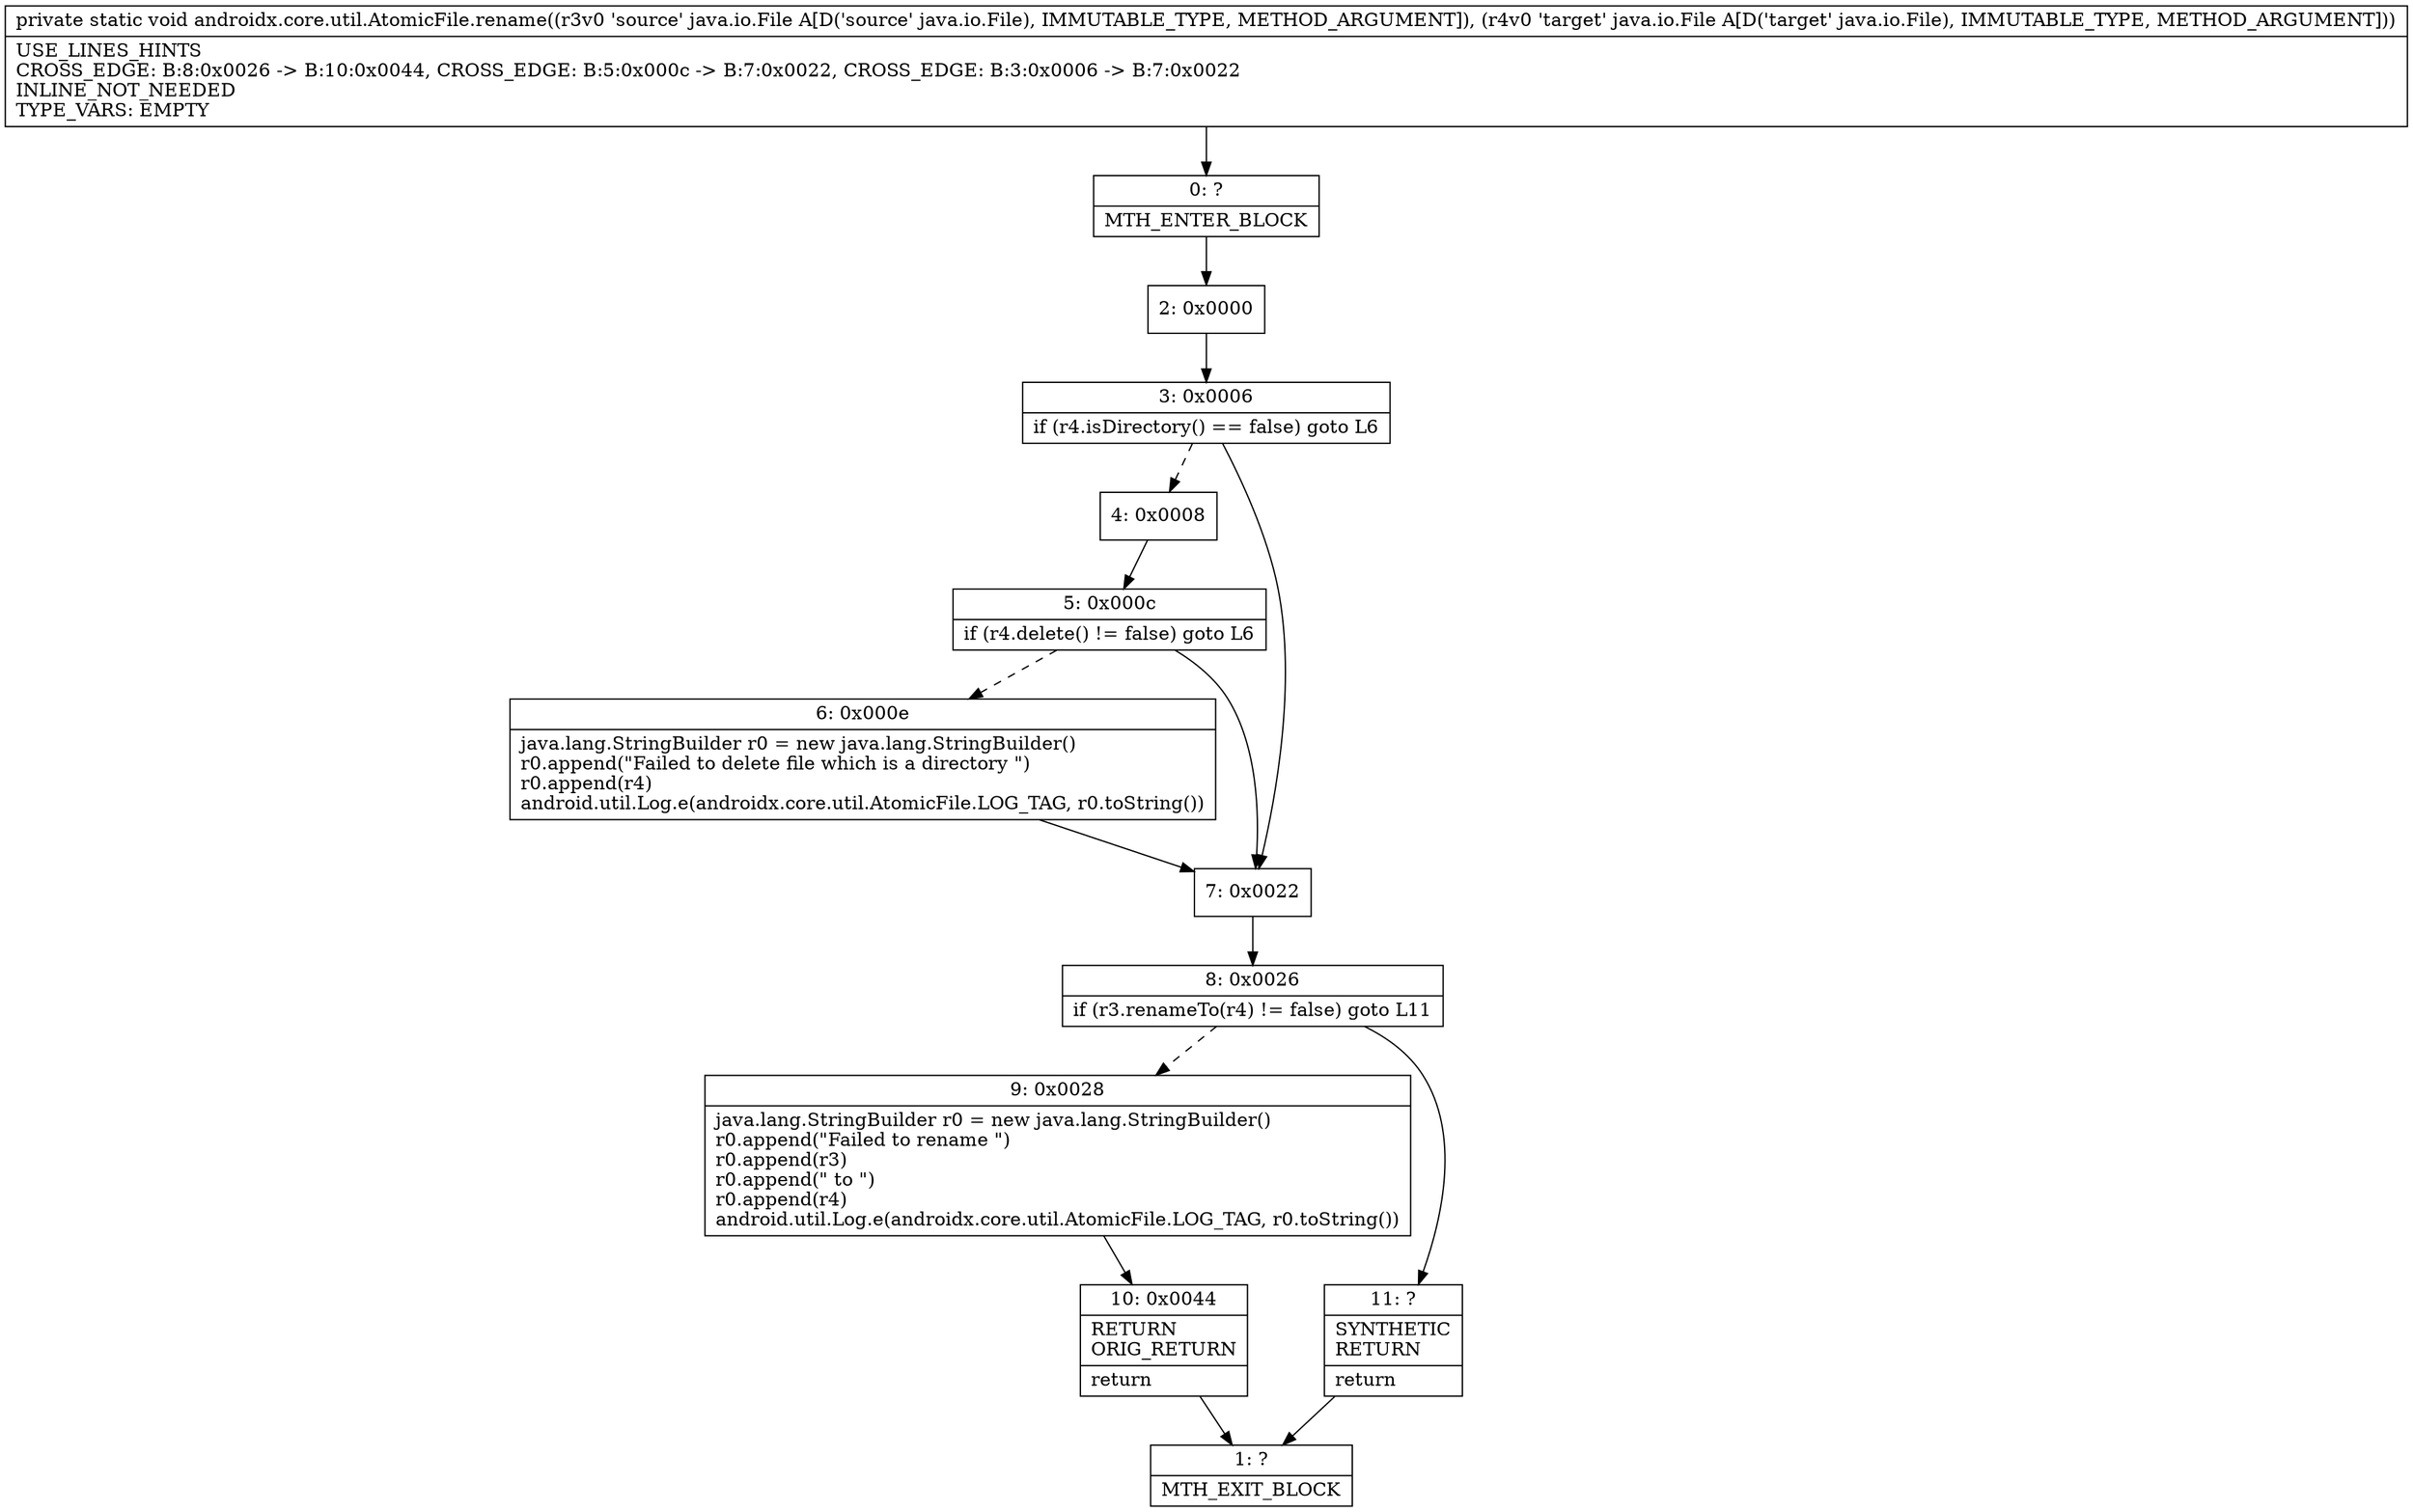 digraph "CFG forandroidx.core.util.AtomicFile.rename(Ljava\/io\/File;Ljava\/io\/File;)V" {
Node_0 [shape=record,label="{0\:\ ?|MTH_ENTER_BLOCK\l}"];
Node_2 [shape=record,label="{2\:\ 0x0000}"];
Node_3 [shape=record,label="{3\:\ 0x0006|if (r4.isDirectory() == false) goto L6\l}"];
Node_4 [shape=record,label="{4\:\ 0x0008}"];
Node_5 [shape=record,label="{5\:\ 0x000c|if (r4.delete() != false) goto L6\l}"];
Node_6 [shape=record,label="{6\:\ 0x000e|java.lang.StringBuilder r0 = new java.lang.StringBuilder()\lr0.append(\"Failed to delete file which is a directory \")\lr0.append(r4)\landroid.util.Log.e(androidx.core.util.AtomicFile.LOG_TAG, r0.toString())\l}"];
Node_7 [shape=record,label="{7\:\ 0x0022}"];
Node_8 [shape=record,label="{8\:\ 0x0026|if (r3.renameTo(r4) != false) goto L11\l}"];
Node_9 [shape=record,label="{9\:\ 0x0028|java.lang.StringBuilder r0 = new java.lang.StringBuilder()\lr0.append(\"Failed to rename \")\lr0.append(r3)\lr0.append(\" to \")\lr0.append(r4)\landroid.util.Log.e(androidx.core.util.AtomicFile.LOG_TAG, r0.toString())\l}"];
Node_10 [shape=record,label="{10\:\ 0x0044|RETURN\lORIG_RETURN\l|return\l}"];
Node_1 [shape=record,label="{1\:\ ?|MTH_EXIT_BLOCK\l}"];
Node_11 [shape=record,label="{11\:\ ?|SYNTHETIC\lRETURN\l|return\l}"];
MethodNode[shape=record,label="{private static void androidx.core.util.AtomicFile.rename((r3v0 'source' java.io.File A[D('source' java.io.File), IMMUTABLE_TYPE, METHOD_ARGUMENT]), (r4v0 'target' java.io.File A[D('target' java.io.File), IMMUTABLE_TYPE, METHOD_ARGUMENT]))  | USE_LINES_HINTS\lCROSS_EDGE: B:8:0x0026 \-\> B:10:0x0044, CROSS_EDGE: B:5:0x000c \-\> B:7:0x0022, CROSS_EDGE: B:3:0x0006 \-\> B:7:0x0022\lINLINE_NOT_NEEDED\lTYPE_VARS: EMPTY\l}"];
MethodNode -> Node_0;Node_0 -> Node_2;
Node_2 -> Node_3;
Node_3 -> Node_4[style=dashed];
Node_3 -> Node_7;
Node_4 -> Node_5;
Node_5 -> Node_6[style=dashed];
Node_5 -> Node_7;
Node_6 -> Node_7;
Node_7 -> Node_8;
Node_8 -> Node_9[style=dashed];
Node_8 -> Node_11;
Node_9 -> Node_10;
Node_10 -> Node_1;
Node_11 -> Node_1;
}


